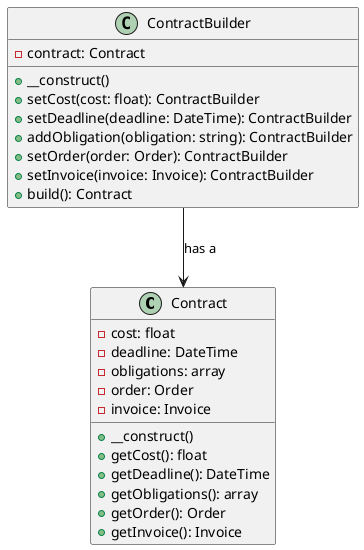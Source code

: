 @startuml

class Contract {
    -cost: float
    -deadline: DateTime
    -obligations: array
    -order: Order
    -invoice: Invoice
    +__construct()
    +getCost(): float
    +getDeadline(): DateTime
    +getObligations(): array
    +getOrder(): Order
    +getInvoice(): Invoice
}

class ContractBuilder {
    -contract: Contract
    +__construct()
    +setCost(cost: float): ContractBuilder
    +setDeadline(deadline: DateTime): ContractBuilder
    +addObligation(obligation: string): ContractBuilder
    +setOrder(order: Order): ContractBuilder
    +setInvoice(invoice: Invoice): ContractBuilder
    +build(): Contract
}

ContractBuilder --> Contract : has a

@enduml